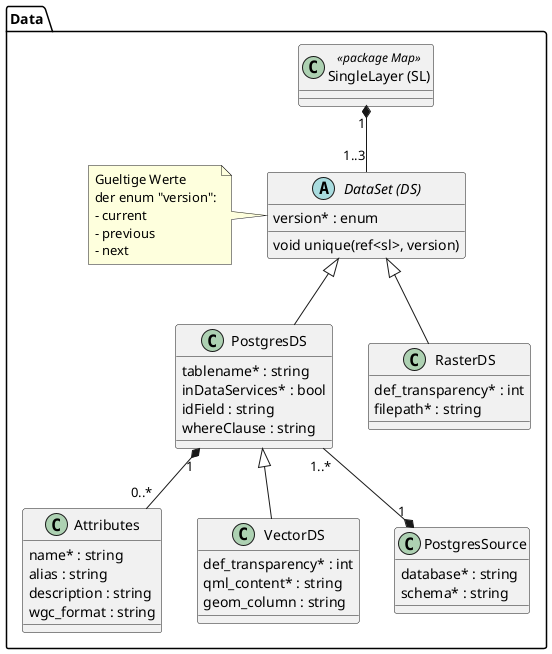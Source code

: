 @startuml

package Data {

  class "SingleLayer (SL)" as sl << package Map >>

  abstract class "DataSet (DS)" as ds {
    version* : enum
    void unique(ref<sl>, version)
  }

  note left
    Gueltige Werte
    der enum "version":
    - current
    - previous
    - next
  end note
  
  class "PostgresDS" as pds {
    tablename* : string
    inDataServices* : bool
    idField : string
    whereClause : string
  }
  
  class "Attributes" as attr {
    name* : string
    alias : string
    description : string
    wgc_format : string
  }
  
  class "VectorDS" as vds {
    def_transparency* : int
    qml_content* : string
    geom_column : string
  }
  
  class "RasterDS" as rds {
    def_transparency* : int
    filepath* : string
  }
  
  class "PostgresSource" as pgsrc {
    database* : string
    schema* : string
  }
  
  ds <|-- rds
  ds <|-- pds
  pds <|-- vds

  sl "1" *-- "1..3" ds
  
  pds "1..*" --* "1" pgsrc
  pds "1" *-- "0..*" attr
}

@enduml